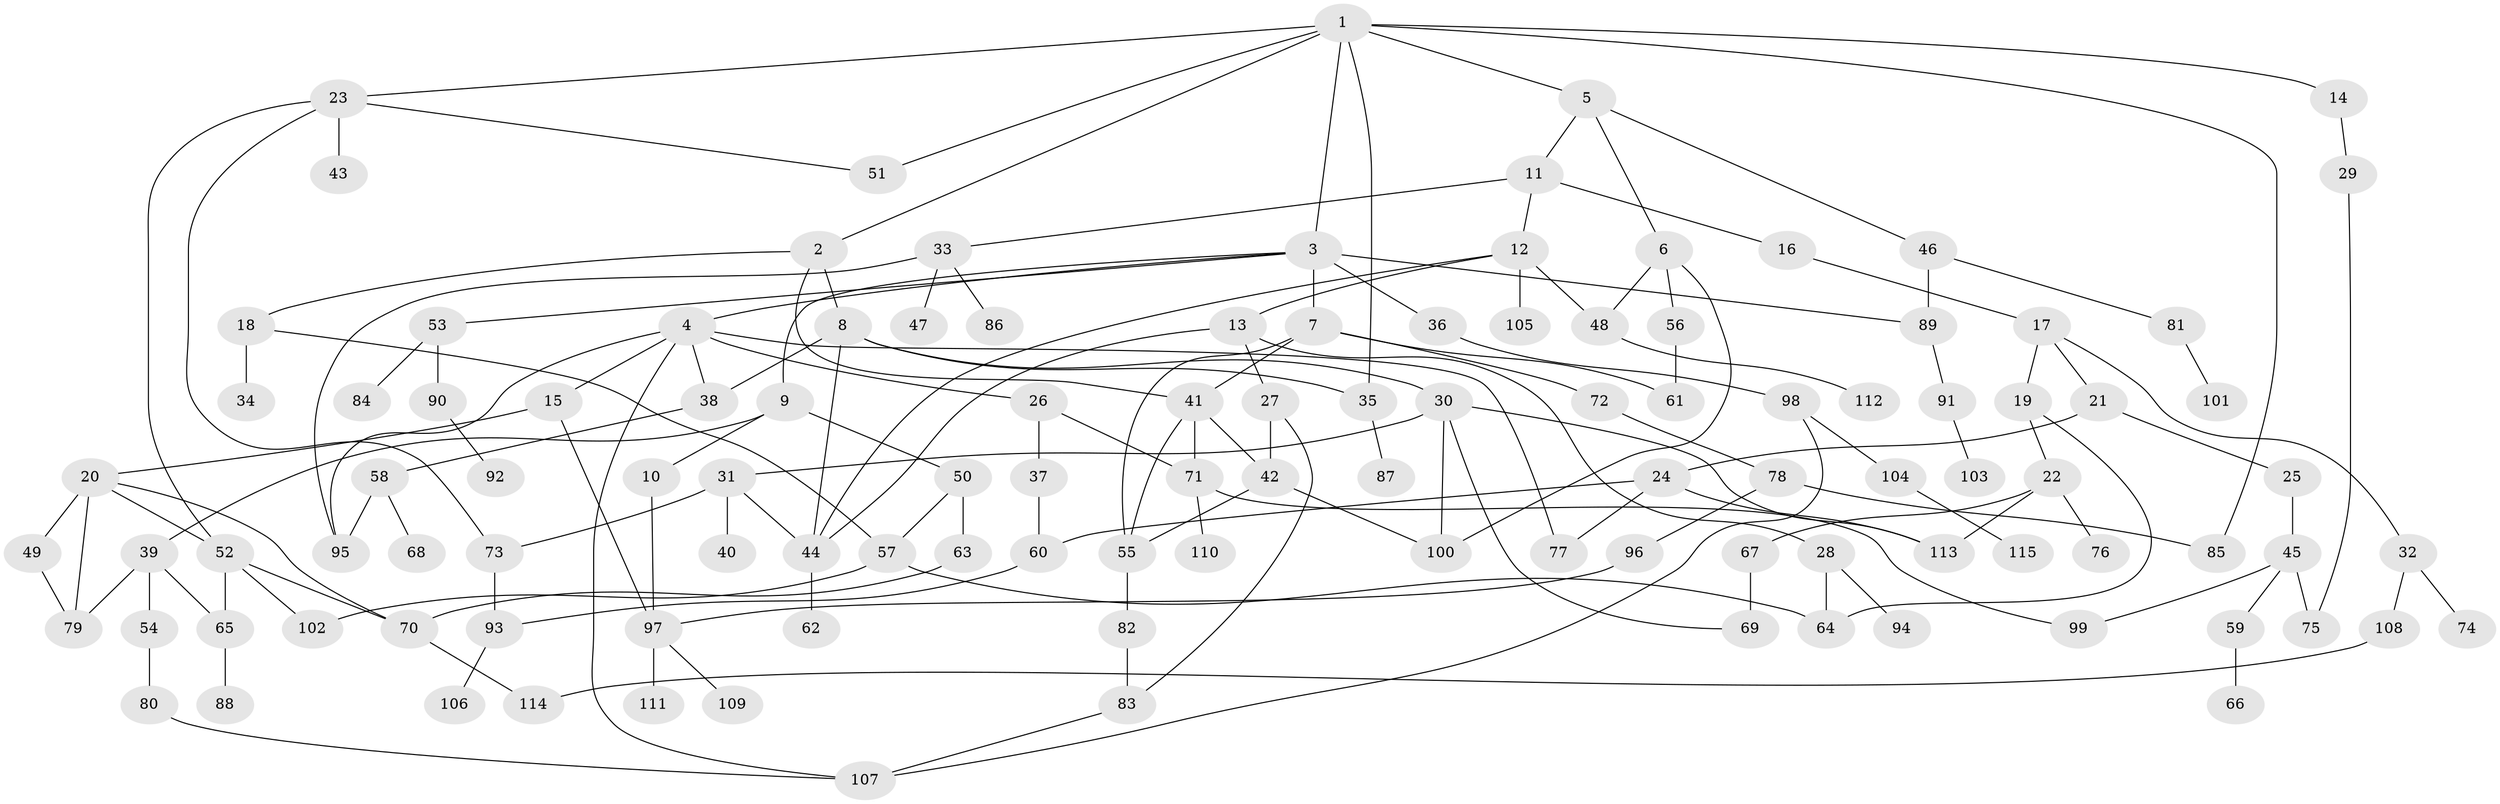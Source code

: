 // coarse degree distribution, {6: 0.05, 4: 0.1, 3: 0.1375, 5: 0.125, 1: 0.2875, 7: 0.025, 2: 0.25, 8: 0.0125, 10: 0.0125}
// Generated by graph-tools (version 1.1) at 2025/44/03/04/25 21:44:35]
// undirected, 115 vertices, 159 edges
graph export_dot {
graph [start="1"]
  node [color=gray90,style=filled];
  1;
  2;
  3;
  4;
  5;
  6;
  7;
  8;
  9;
  10;
  11;
  12;
  13;
  14;
  15;
  16;
  17;
  18;
  19;
  20;
  21;
  22;
  23;
  24;
  25;
  26;
  27;
  28;
  29;
  30;
  31;
  32;
  33;
  34;
  35;
  36;
  37;
  38;
  39;
  40;
  41;
  42;
  43;
  44;
  45;
  46;
  47;
  48;
  49;
  50;
  51;
  52;
  53;
  54;
  55;
  56;
  57;
  58;
  59;
  60;
  61;
  62;
  63;
  64;
  65;
  66;
  67;
  68;
  69;
  70;
  71;
  72;
  73;
  74;
  75;
  76;
  77;
  78;
  79;
  80;
  81;
  82;
  83;
  84;
  85;
  86;
  87;
  88;
  89;
  90;
  91;
  92;
  93;
  94;
  95;
  96;
  97;
  98;
  99;
  100;
  101;
  102;
  103;
  104;
  105;
  106;
  107;
  108;
  109;
  110;
  111;
  112;
  113;
  114;
  115;
  1 -- 2;
  1 -- 3;
  1 -- 5;
  1 -- 14;
  1 -- 23;
  1 -- 51;
  1 -- 85;
  1 -- 35;
  2 -- 8;
  2 -- 18;
  2 -- 41;
  3 -- 4;
  3 -- 7;
  3 -- 9;
  3 -- 36;
  3 -- 53;
  3 -- 89;
  4 -- 15;
  4 -- 26;
  4 -- 38;
  4 -- 77;
  4 -- 107;
  4 -- 95;
  5 -- 6;
  5 -- 11;
  5 -- 46;
  6 -- 48;
  6 -- 56;
  6 -- 100;
  7 -- 41;
  7 -- 72;
  7 -- 55;
  7 -- 61;
  8 -- 30;
  8 -- 35;
  8 -- 38;
  8 -- 44;
  9 -- 10;
  9 -- 39;
  9 -- 50;
  10 -- 97;
  11 -- 12;
  11 -- 16;
  11 -- 33;
  12 -- 13;
  12 -- 105;
  12 -- 48;
  12 -- 44;
  13 -- 27;
  13 -- 28;
  13 -- 44;
  14 -- 29;
  15 -- 20;
  15 -- 97;
  16 -- 17;
  17 -- 19;
  17 -- 21;
  17 -- 32;
  18 -- 34;
  18 -- 57;
  19 -- 22;
  19 -- 64;
  20 -- 49;
  20 -- 52;
  20 -- 79;
  20 -- 70;
  21 -- 24;
  21 -- 25;
  22 -- 67;
  22 -- 76;
  22 -- 113;
  23 -- 43;
  23 -- 73;
  23 -- 52;
  23 -- 51;
  24 -- 113;
  24 -- 77;
  24 -- 60;
  25 -- 45;
  26 -- 37;
  26 -- 71;
  27 -- 42;
  27 -- 83;
  28 -- 64;
  28 -- 94;
  29 -- 75;
  30 -- 31;
  30 -- 113;
  30 -- 69;
  30 -- 100;
  31 -- 40;
  31 -- 73;
  31 -- 44;
  32 -- 74;
  32 -- 108;
  33 -- 47;
  33 -- 86;
  33 -- 95;
  35 -- 87;
  36 -- 98;
  37 -- 60;
  38 -- 58;
  39 -- 54;
  39 -- 65;
  39 -- 79;
  41 -- 42;
  41 -- 71;
  41 -- 55;
  42 -- 55;
  42 -- 100;
  44 -- 62;
  45 -- 59;
  45 -- 99;
  45 -- 75;
  46 -- 81;
  46 -- 89;
  48 -- 112;
  49 -- 79;
  50 -- 63;
  50 -- 57;
  52 -- 70;
  52 -- 65;
  52 -- 102;
  53 -- 84;
  53 -- 90;
  54 -- 80;
  55 -- 82;
  56 -- 61;
  57 -- 102;
  57 -- 64;
  58 -- 68;
  58 -- 95;
  59 -- 66;
  60 -- 93;
  63 -- 70;
  65 -- 88;
  67 -- 69;
  70 -- 114;
  71 -- 110;
  71 -- 99;
  72 -- 78;
  73 -- 93;
  78 -- 85;
  78 -- 96;
  80 -- 107;
  81 -- 101;
  82 -- 83;
  83 -- 107;
  89 -- 91;
  90 -- 92;
  91 -- 103;
  93 -- 106;
  96 -- 97;
  97 -- 109;
  97 -- 111;
  98 -- 104;
  98 -- 107;
  104 -- 115;
  108 -- 114;
}
